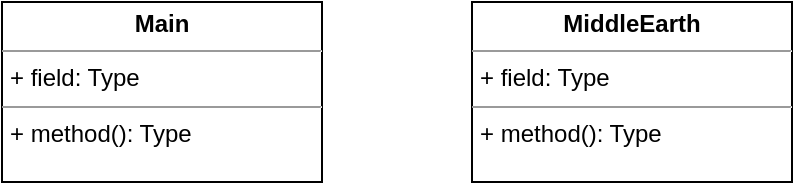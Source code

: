 <mxfile version="22.0.8" type="github">
  <diagram name="Page-1" id="6laxRaP7yF_aCVeZjuQ9">
    <mxGraphModel dx="838" dy="687" grid="1" gridSize="10" guides="1" tooltips="1" connect="1" arrows="1" fold="1" page="1" pageScale="1" pageWidth="850" pageHeight="1100" math="0" shadow="0">
      <root>
        <mxCell id="0" />
        <mxCell id="1" parent="0" />
        <mxCell id="CRNzUtMB5tvLW-WsDMRM-2" value="&lt;p style=&quot;margin:0px;margin-top:4px;text-align:center;&quot;&gt;&lt;b&gt;MiddleEarth&lt;/b&gt;&lt;/p&gt;&lt;hr size=&quot;1&quot;&gt;&lt;p style=&quot;margin:0px;margin-left:4px;&quot;&gt;+ field: Type&lt;/p&gt;&lt;hr size=&quot;1&quot;&gt;&lt;p style=&quot;margin:0px;margin-left:4px;&quot;&gt;+ method(): Type&lt;/p&gt;" style="verticalAlign=top;align=left;overflow=fill;fontSize=12;fontFamily=Helvetica;html=1;whiteSpace=wrap;" parent="1" vertex="1">
          <mxGeometry x="345" y="110" width="160" height="90" as="geometry" />
        </mxCell>
        <mxCell id="CRNzUtMB5tvLW-WsDMRM-5" value="&lt;p style=&quot;margin:0px;margin-top:4px;text-align:center;&quot;&gt;&lt;b&gt;Main&lt;/b&gt;&lt;/p&gt;&lt;hr size=&quot;1&quot;&gt;&lt;p style=&quot;margin:0px;margin-left:4px;&quot;&gt;+ field: Type&lt;/p&gt;&lt;hr size=&quot;1&quot;&gt;&lt;p style=&quot;margin:0px;margin-left:4px;&quot;&gt;+ method(): Type&lt;/p&gt;" style="verticalAlign=top;align=left;overflow=fill;fontSize=12;fontFamily=Helvetica;html=1;whiteSpace=wrap;" parent="1" vertex="1">
          <mxGeometry x="110" y="110" width="160" height="90" as="geometry" />
        </mxCell>
      </root>
    </mxGraphModel>
  </diagram>
</mxfile>
